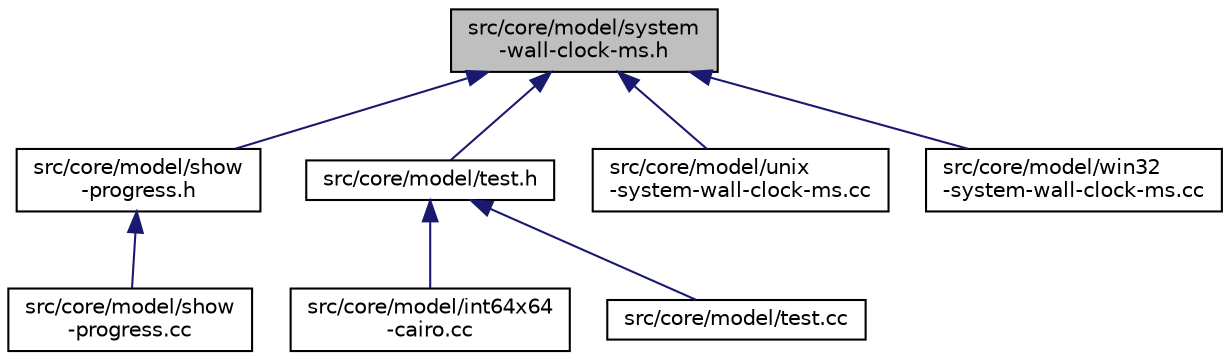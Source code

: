 digraph "src/core/model/system-wall-clock-ms.h"
{
 // LATEX_PDF_SIZE
  edge [fontname="Helvetica",fontsize="10",labelfontname="Helvetica",labelfontsize="10"];
  node [fontname="Helvetica",fontsize="10",shape=record];
  Node1 [label="src/core/model/system\l-wall-clock-ms.h",height=0.2,width=0.4,color="black", fillcolor="grey75", style="filled", fontcolor="black",tooltip="ns3::SystemWallClockMs declaration."];
  Node1 -> Node2 [dir="back",color="midnightblue",fontsize="10",style="solid",fontname="Helvetica"];
  Node2 [label="src/core/model/show\l-progress.h",height=0.2,width=0.4,color="black", fillcolor="white", style="filled",URL="$show-progress_8h.html",tooltip="ns3::ShowProgress declaration."];
  Node2 -> Node3 [dir="back",color="midnightblue",fontsize="10",style="solid",fontname="Helvetica"];
  Node3 [label="src/core/model/show\l-progress.cc",height=0.2,width=0.4,color="black", fillcolor="white", style="filled",URL="$show-progress_8cc.html",tooltip="ns3::ShowProgress implementation."];
  Node1 -> Node4 [dir="back",color="midnightblue",fontsize="10",style="solid",fontname="Helvetica"];
  Node4 [label="src/core/model/test.h",height=0.2,width=0.4,color="black", fillcolor="white", style="filled",URL="$test_8h.html",tooltip="ns3::TestCase, ns3::TestSuite, ns3::TestRunner declarations, and NS_TEST_ASSERT macro definitions."];
  Node4 -> Node5 [dir="back",color="midnightblue",fontsize="10",style="solid",fontname="Helvetica"];
  Node5 [label="src/core/model/int64x64\l-cairo.cc",height=0.2,width=0.4,color="black", fillcolor="white", style="filled",URL="$int64x64-cairo_8cc.html",tooltip="Implementation of the ns3::int64x64_t type using the Cairo implementation."];
  Node4 -> Node6 [dir="back",color="midnightblue",fontsize="10",style="solid",fontname="Helvetica"];
  Node6 [label="src/core/model/test.cc",height=0.2,width=0.4,color="black", fillcolor="white", style="filled",URL="$test_8cc.html",tooltip="ns3::TestCase, ns3::TestSuite, ns3::TestRunner implementations,"];
  Node1 -> Node7 [dir="back",color="midnightblue",fontsize="10",style="solid",fontname="Helvetica"];
  Node7 [label="src/core/model/unix\l-system-wall-clock-ms.cc",height=0.2,width=0.4,color="black", fillcolor="white", style="filled",URL="$unix-system-wall-clock-ms_8cc.html",tooltip="ns3::SystemWallClockMs and ns3::SystemWallClockMsPrivate implementation."];
  Node1 -> Node8 [dir="back",color="midnightblue",fontsize="10",style="solid",fontname="Helvetica"];
  Node8 [label="src/core/model/win32\l-system-wall-clock-ms.cc",height=0.2,width=0.4,color="black", fillcolor="white", style="filled",URL="$win32-system-wall-clock-ms_8cc.html",tooltip="ns3::SystemWallClockMs and ns3::SystemWallClockMsPrivate implementation."];
}
